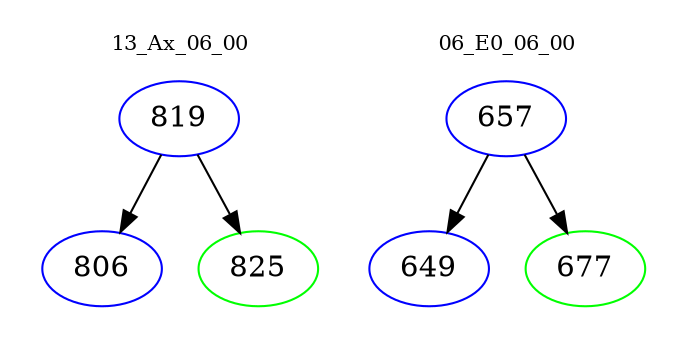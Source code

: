 digraph{
subgraph cluster_0 {
color = white
label = "13_Ax_06_00";
fontsize=10;
T0_819 [label="819", color="blue"]
T0_819 -> T0_806 [color="black"]
T0_806 [label="806", color="blue"]
T0_819 -> T0_825 [color="black"]
T0_825 [label="825", color="green"]
}
subgraph cluster_1 {
color = white
label = "06_E0_06_00";
fontsize=10;
T1_657 [label="657", color="blue"]
T1_657 -> T1_649 [color="black"]
T1_649 [label="649", color="blue"]
T1_657 -> T1_677 [color="black"]
T1_677 [label="677", color="green"]
}
}
